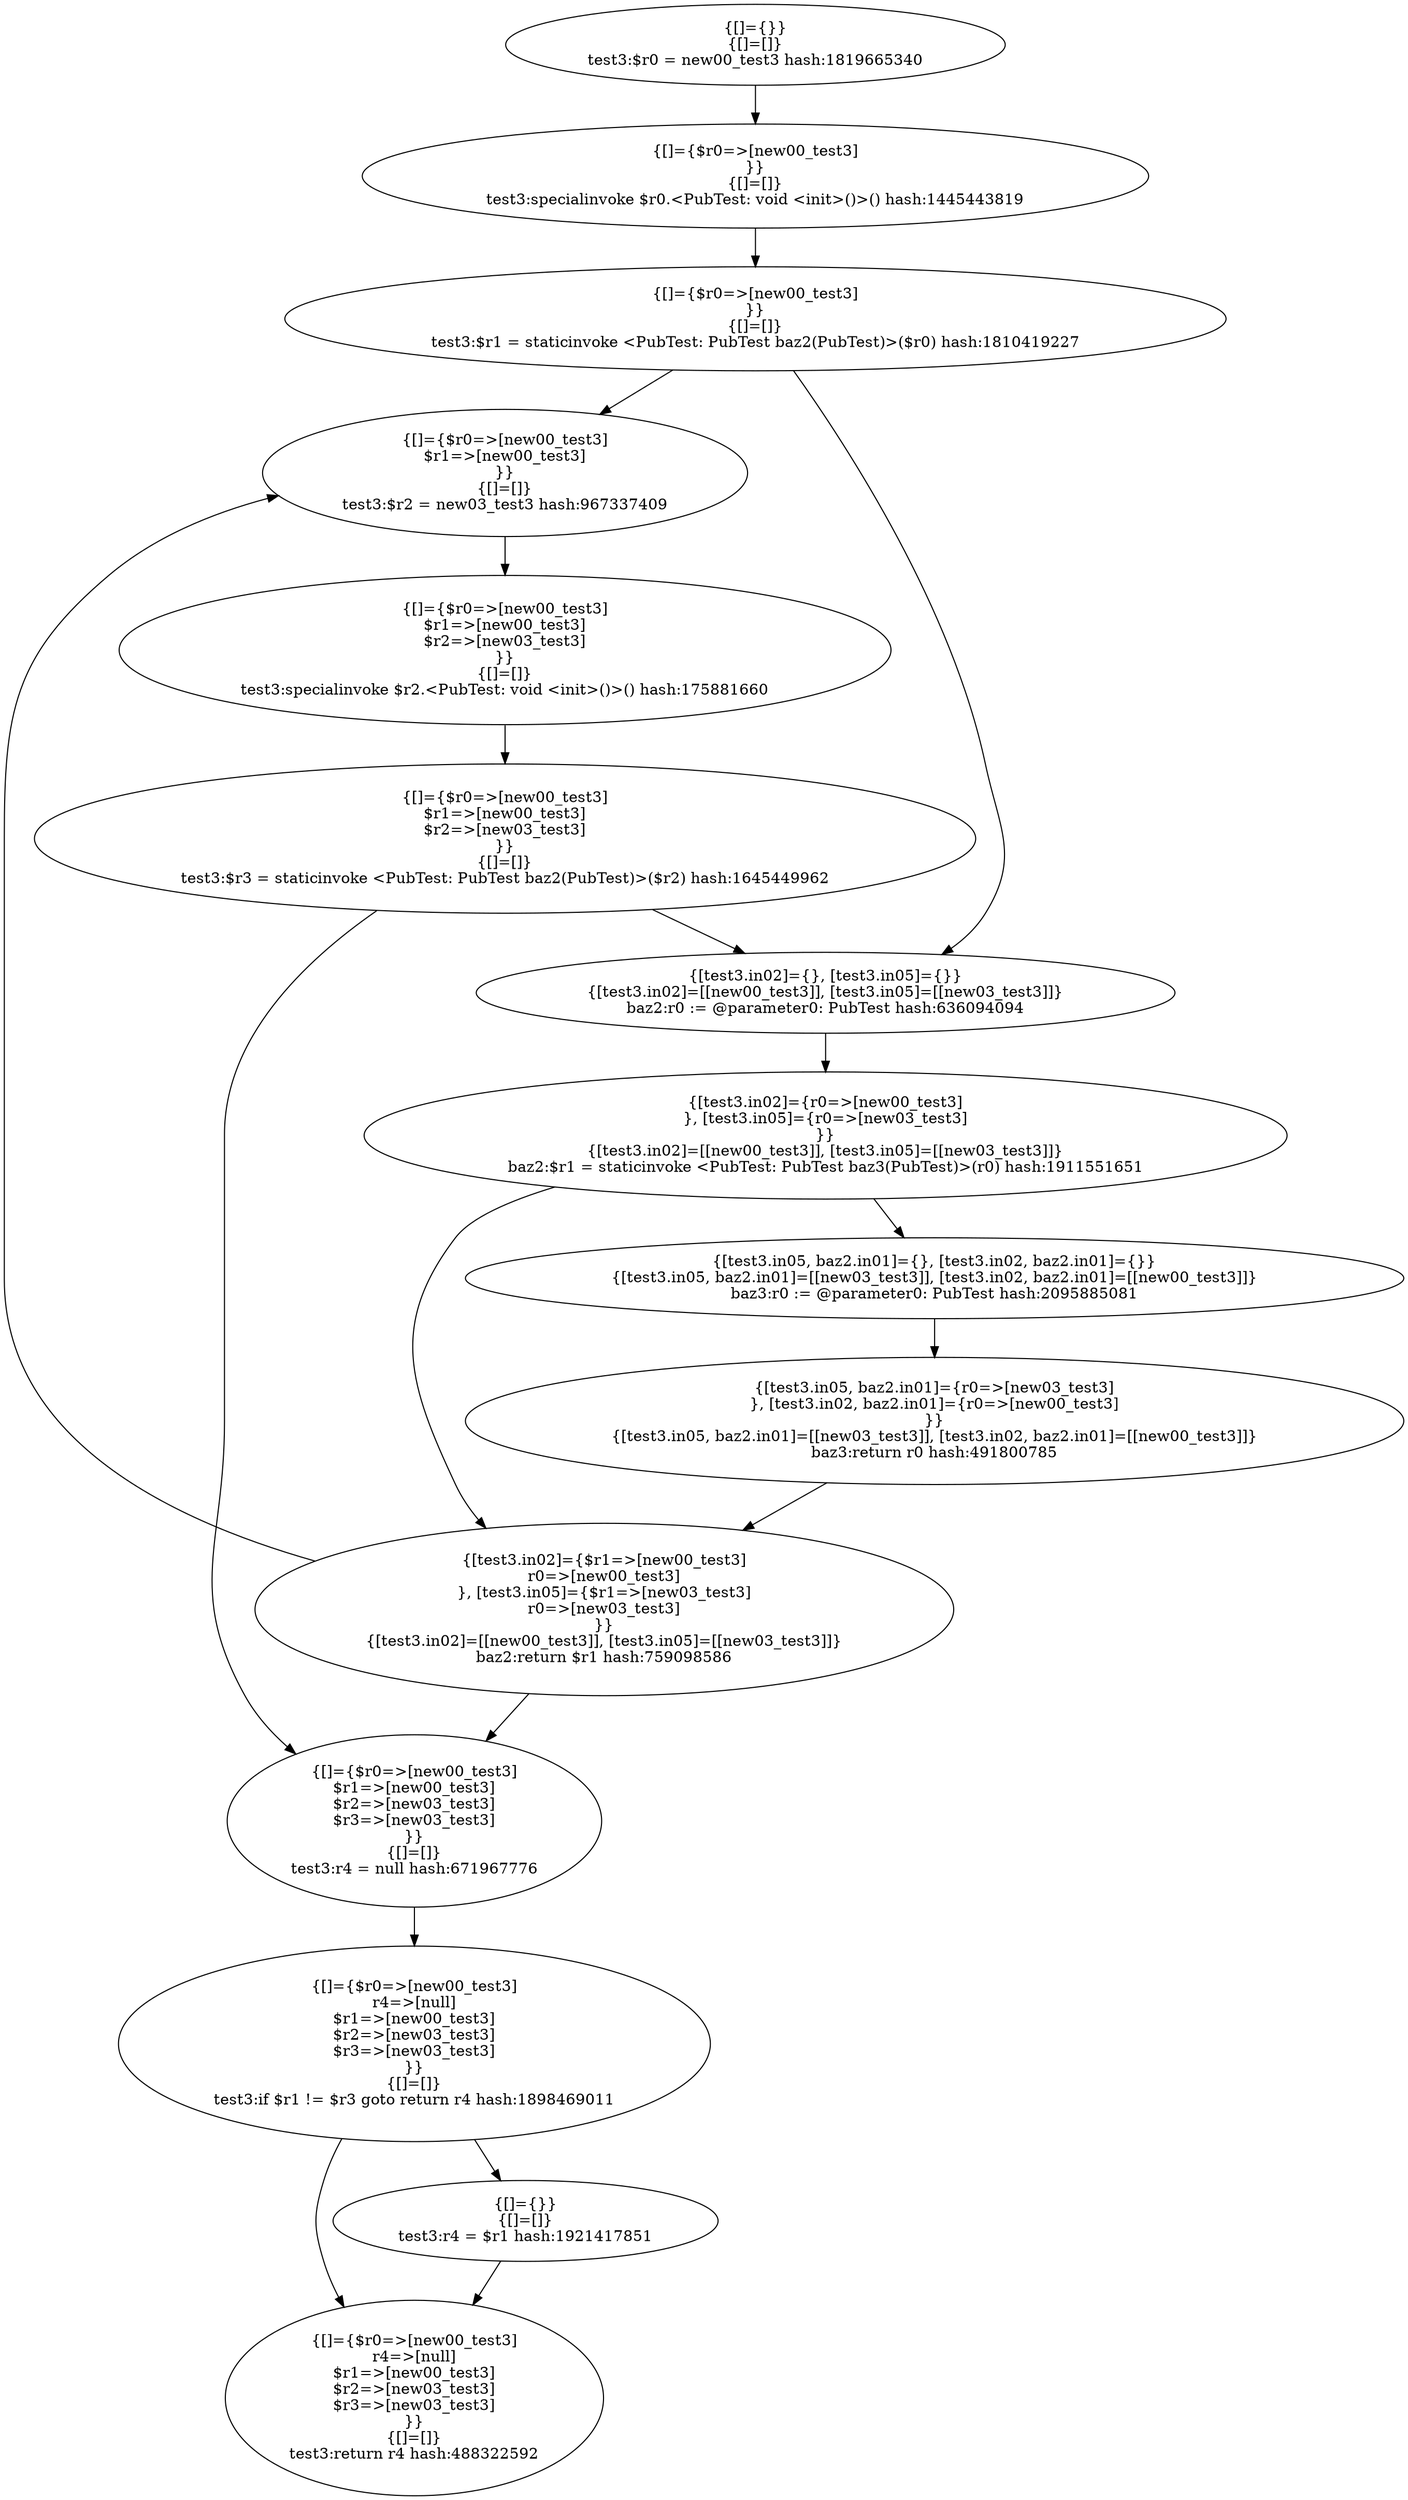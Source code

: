digraph "./target1-pub/PubTest.test3" {
    "{[]={}}
{[]=[]}
test3:$r0 = new00_test3 hash:1819665340";
    "{[]={$r0=>[new00_test3]
}}
{[]=[]}
test3:specialinvoke $r0.<PubTest: void <init>()>() hash:1445443819";
    "{[]={$r0=>[new00_test3]
}}
{[]=[]}
test3:$r1 = staticinvoke <PubTest: PubTest baz2(PubTest)>($r0) hash:1810419227";
    "{[]={$r0=>[new00_test3]
$r1=>[new00_test3]
}}
{[]=[]}
test3:$r2 = new03_test3 hash:967337409";
    "{[]={$r0=>[new00_test3]
$r1=>[new00_test3]
$r2=>[new03_test3]
}}
{[]=[]}
test3:specialinvoke $r2.<PubTest: void <init>()>() hash:175881660";
    "{[]={$r0=>[new00_test3]
$r1=>[new00_test3]
$r2=>[new03_test3]
}}
{[]=[]}
test3:$r3 = staticinvoke <PubTest: PubTest baz2(PubTest)>($r2) hash:1645449962";
    "{[]={$r0=>[new00_test3]
$r1=>[new00_test3]
$r2=>[new03_test3]
$r3=>[new03_test3]
}}
{[]=[]}
test3:r4 = null hash:671967776";
    "{[]={$r0=>[new00_test3]
r4=>[null]
$r1=>[new00_test3]
$r2=>[new03_test3]
$r3=>[new03_test3]
}}
{[]=[]}
test3:if $r1 != $r3 goto return r4 hash:1898469011";
    "{[]={}}
{[]=[]}
test3:r4 = $r1 hash:1921417851";
    "{[]={$r0=>[new00_test3]
r4=>[null]
$r1=>[new00_test3]
$r2=>[new03_test3]
$r3=>[new03_test3]
}}
{[]=[]}
test3:return r4 hash:488322592";
    "{[test3.in02]={}, [test3.in05]={}}
{[test3.in02]=[[new00_test3]], [test3.in05]=[[new03_test3]]}
baz2:r0 := @parameter0: PubTest hash:636094094";
    "{[test3.in02]={r0=>[new00_test3]
}, [test3.in05]={r0=>[new03_test3]
}}
{[test3.in02]=[[new00_test3]], [test3.in05]=[[new03_test3]]}
baz2:$r1 = staticinvoke <PubTest: PubTest baz3(PubTest)>(r0) hash:1911551651";
    "{[test3.in02]={$r1=>[new00_test3]
r0=>[new00_test3]
}, [test3.in05]={$r1=>[new03_test3]
r0=>[new03_test3]
}}
{[test3.in02]=[[new00_test3]], [test3.in05]=[[new03_test3]]}
baz2:return $r1 hash:759098586";
    "{[test3.in05, baz2.in01]={}, [test3.in02, baz2.in01]={}}
{[test3.in05, baz2.in01]=[[new03_test3]], [test3.in02, baz2.in01]=[[new00_test3]]}
baz3:r0 := @parameter0: PubTest hash:2095885081";
    "{[test3.in05, baz2.in01]={r0=>[new03_test3]
}, [test3.in02, baz2.in01]={r0=>[new00_test3]
}}
{[test3.in05, baz2.in01]=[[new03_test3]], [test3.in02, baz2.in01]=[[new00_test3]]}
baz3:return r0 hash:491800785";
    "{[]={}}
{[]=[]}
test3:$r0 = new00_test3 hash:1819665340"->"{[]={$r0=>[new00_test3]
}}
{[]=[]}
test3:specialinvoke $r0.<PubTest: void <init>()>() hash:1445443819";
    "{[]={$r0=>[new00_test3]
}}
{[]=[]}
test3:specialinvoke $r0.<PubTest: void <init>()>() hash:1445443819"->"{[]={$r0=>[new00_test3]
}}
{[]=[]}
test3:$r1 = staticinvoke <PubTest: PubTest baz2(PubTest)>($r0) hash:1810419227";
    "{[]={$r0=>[new00_test3]
}}
{[]=[]}
test3:$r1 = staticinvoke <PubTest: PubTest baz2(PubTest)>($r0) hash:1810419227"->"{[test3.in02]={}, [test3.in05]={}}
{[test3.in02]=[[new00_test3]], [test3.in05]=[[new03_test3]]}
baz2:r0 := @parameter0: PubTest hash:636094094";
    "{[]={$r0=>[new00_test3]
}}
{[]=[]}
test3:$r1 = staticinvoke <PubTest: PubTest baz2(PubTest)>($r0) hash:1810419227"->"{[]={$r0=>[new00_test3]
$r1=>[new00_test3]
}}
{[]=[]}
test3:$r2 = new03_test3 hash:967337409";
    "{[]={$r0=>[new00_test3]
$r1=>[new00_test3]
}}
{[]=[]}
test3:$r2 = new03_test3 hash:967337409"->"{[]={$r0=>[new00_test3]
$r1=>[new00_test3]
$r2=>[new03_test3]
}}
{[]=[]}
test3:specialinvoke $r2.<PubTest: void <init>()>() hash:175881660";
    "{[]={$r0=>[new00_test3]
$r1=>[new00_test3]
$r2=>[new03_test3]
}}
{[]=[]}
test3:specialinvoke $r2.<PubTest: void <init>()>() hash:175881660"->"{[]={$r0=>[new00_test3]
$r1=>[new00_test3]
$r2=>[new03_test3]
}}
{[]=[]}
test3:$r3 = staticinvoke <PubTest: PubTest baz2(PubTest)>($r2) hash:1645449962";
    "{[]={$r0=>[new00_test3]
$r1=>[new00_test3]
$r2=>[new03_test3]
}}
{[]=[]}
test3:$r3 = staticinvoke <PubTest: PubTest baz2(PubTest)>($r2) hash:1645449962"->"{[test3.in02]={}, [test3.in05]={}}
{[test3.in02]=[[new00_test3]], [test3.in05]=[[new03_test3]]}
baz2:r0 := @parameter0: PubTest hash:636094094";
    "{[]={$r0=>[new00_test3]
$r1=>[new00_test3]
$r2=>[new03_test3]
}}
{[]=[]}
test3:$r3 = staticinvoke <PubTest: PubTest baz2(PubTest)>($r2) hash:1645449962"->"{[]={$r0=>[new00_test3]
$r1=>[new00_test3]
$r2=>[new03_test3]
$r3=>[new03_test3]
}}
{[]=[]}
test3:r4 = null hash:671967776";
    "{[]={$r0=>[new00_test3]
$r1=>[new00_test3]
$r2=>[new03_test3]
$r3=>[new03_test3]
}}
{[]=[]}
test3:r4 = null hash:671967776"->"{[]={$r0=>[new00_test3]
r4=>[null]
$r1=>[new00_test3]
$r2=>[new03_test3]
$r3=>[new03_test3]
}}
{[]=[]}
test3:if $r1 != $r3 goto return r4 hash:1898469011";
    "{[]={$r0=>[new00_test3]
r4=>[null]
$r1=>[new00_test3]
$r2=>[new03_test3]
$r3=>[new03_test3]
}}
{[]=[]}
test3:if $r1 != $r3 goto return r4 hash:1898469011"->"{[]={}}
{[]=[]}
test3:r4 = $r1 hash:1921417851";
    "{[]={$r0=>[new00_test3]
r4=>[null]
$r1=>[new00_test3]
$r2=>[new03_test3]
$r3=>[new03_test3]
}}
{[]=[]}
test3:if $r1 != $r3 goto return r4 hash:1898469011"->"{[]={$r0=>[new00_test3]
r4=>[null]
$r1=>[new00_test3]
$r2=>[new03_test3]
$r3=>[new03_test3]
}}
{[]=[]}
test3:return r4 hash:488322592";
    "{[]={}}
{[]=[]}
test3:r4 = $r1 hash:1921417851"->"{[]={$r0=>[new00_test3]
r4=>[null]
$r1=>[new00_test3]
$r2=>[new03_test3]
$r3=>[new03_test3]
}}
{[]=[]}
test3:return r4 hash:488322592";
    "{[test3.in02]={}, [test3.in05]={}}
{[test3.in02]=[[new00_test3]], [test3.in05]=[[new03_test3]]}
baz2:r0 := @parameter0: PubTest hash:636094094"->"{[test3.in02]={r0=>[new00_test3]
}, [test3.in05]={r0=>[new03_test3]
}}
{[test3.in02]=[[new00_test3]], [test3.in05]=[[new03_test3]]}
baz2:$r1 = staticinvoke <PubTest: PubTest baz3(PubTest)>(r0) hash:1911551651";
    "{[test3.in02]={r0=>[new00_test3]
}, [test3.in05]={r0=>[new03_test3]
}}
{[test3.in02]=[[new00_test3]], [test3.in05]=[[new03_test3]]}
baz2:$r1 = staticinvoke <PubTest: PubTest baz3(PubTest)>(r0) hash:1911551651"->"{[test3.in05, baz2.in01]={}, [test3.in02, baz2.in01]={}}
{[test3.in05, baz2.in01]=[[new03_test3]], [test3.in02, baz2.in01]=[[new00_test3]]}
baz3:r0 := @parameter0: PubTest hash:2095885081";
    "{[test3.in02]={r0=>[new00_test3]
}, [test3.in05]={r0=>[new03_test3]
}}
{[test3.in02]=[[new00_test3]], [test3.in05]=[[new03_test3]]}
baz2:$r1 = staticinvoke <PubTest: PubTest baz3(PubTest)>(r0) hash:1911551651"->"{[test3.in02]={$r1=>[new00_test3]
r0=>[new00_test3]
}, [test3.in05]={$r1=>[new03_test3]
r0=>[new03_test3]
}}
{[test3.in02]=[[new00_test3]], [test3.in05]=[[new03_test3]]}
baz2:return $r1 hash:759098586";
    "{[test3.in02]={$r1=>[new00_test3]
r0=>[new00_test3]
}, [test3.in05]={$r1=>[new03_test3]
r0=>[new03_test3]
}}
{[test3.in02]=[[new00_test3]], [test3.in05]=[[new03_test3]]}
baz2:return $r1 hash:759098586"->"{[]={$r0=>[new00_test3]
$r1=>[new00_test3]
}}
{[]=[]}
test3:$r2 = new03_test3 hash:967337409";
    "{[test3.in02]={$r1=>[new00_test3]
r0=>[new00_test3]
}, [test3.in05]={$r1=>[new03_test3]
r0=>[new03_test3]
}}
{[test3.in02]=[[new00_test3]], [test3.in05]=[[new03_test3]]}
baz2:return $r1 hash:759098586"->"{[]={$r0=>[new00_test3]
$r1=>[new00_test3]
$r2=>[new03_test3]
$r3=>[new03_test3]
}}
{[]=[]}
test3:r4 = null hash:671967776";
    "{[test3.in05, baz2.in01]={}, [test3.in02, baz2.in01]={}}
{[test3.in05, baz2.in01]=[[new03_test3]], [test3.in02, baz2.in01]=[[new00_test3]]}
baz3:r0 := @parameter0: PubTest hash:2095885081"->"{[test3.in05, baz2.in01]={r0=>[new03_test3]
}, [test3.in02, baz2.in01]={r0=>[new00_test3]
}}
{[test3.in05, baz2.in01]=[[new03_test3]], [test3.in02, baz2.in01]=[[new00_test3]]}
baz3:return r0 hash:491800785";
    "{[test3.in05, baz2.in01]={r0=>[new03_test3]
}, [test3.in02, baz2.in01]={r0=>[new00_test3]
}}
{[test3.in05, baz2.in01]=[[new03_test3]], [test3.in02, baz2.in01]=[[new00_test3]]}
baz3:return r0 hash:491800785"->"{[test3.in02]={$r1=>[new00_test3]
r0=>[new00_test3]
}, [test3.in05]={$r1=>[new03_test3]
r0=>[new03_test3]
}}
{[test3.in02]=[[new00_test3]], [test3.in05]=[[new03_test3]]}
baz2:return $r1 hash:759098586";
}
